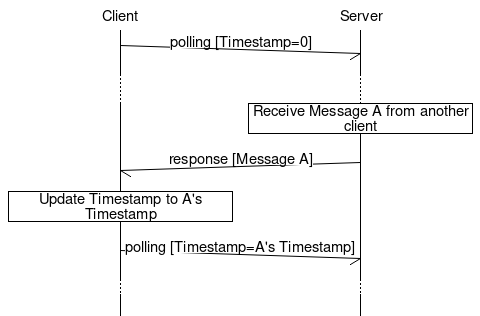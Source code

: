 # long polling client/server example
msc {
    arcgradient = 8, hscale = "0.8";

    a [label="Client"],b [label="Server"];

    a->b [label="polling [Timestamp=0]"];
    ...;
    b box b [label="Receive Message A from another client"];
    b->a [label="response [Message A]"];
    a box a [label="Update Timestamp to A's Timestamp"];
    a->b [label="polling [Timestamp=A's Timestamp]"];
    ...;
}